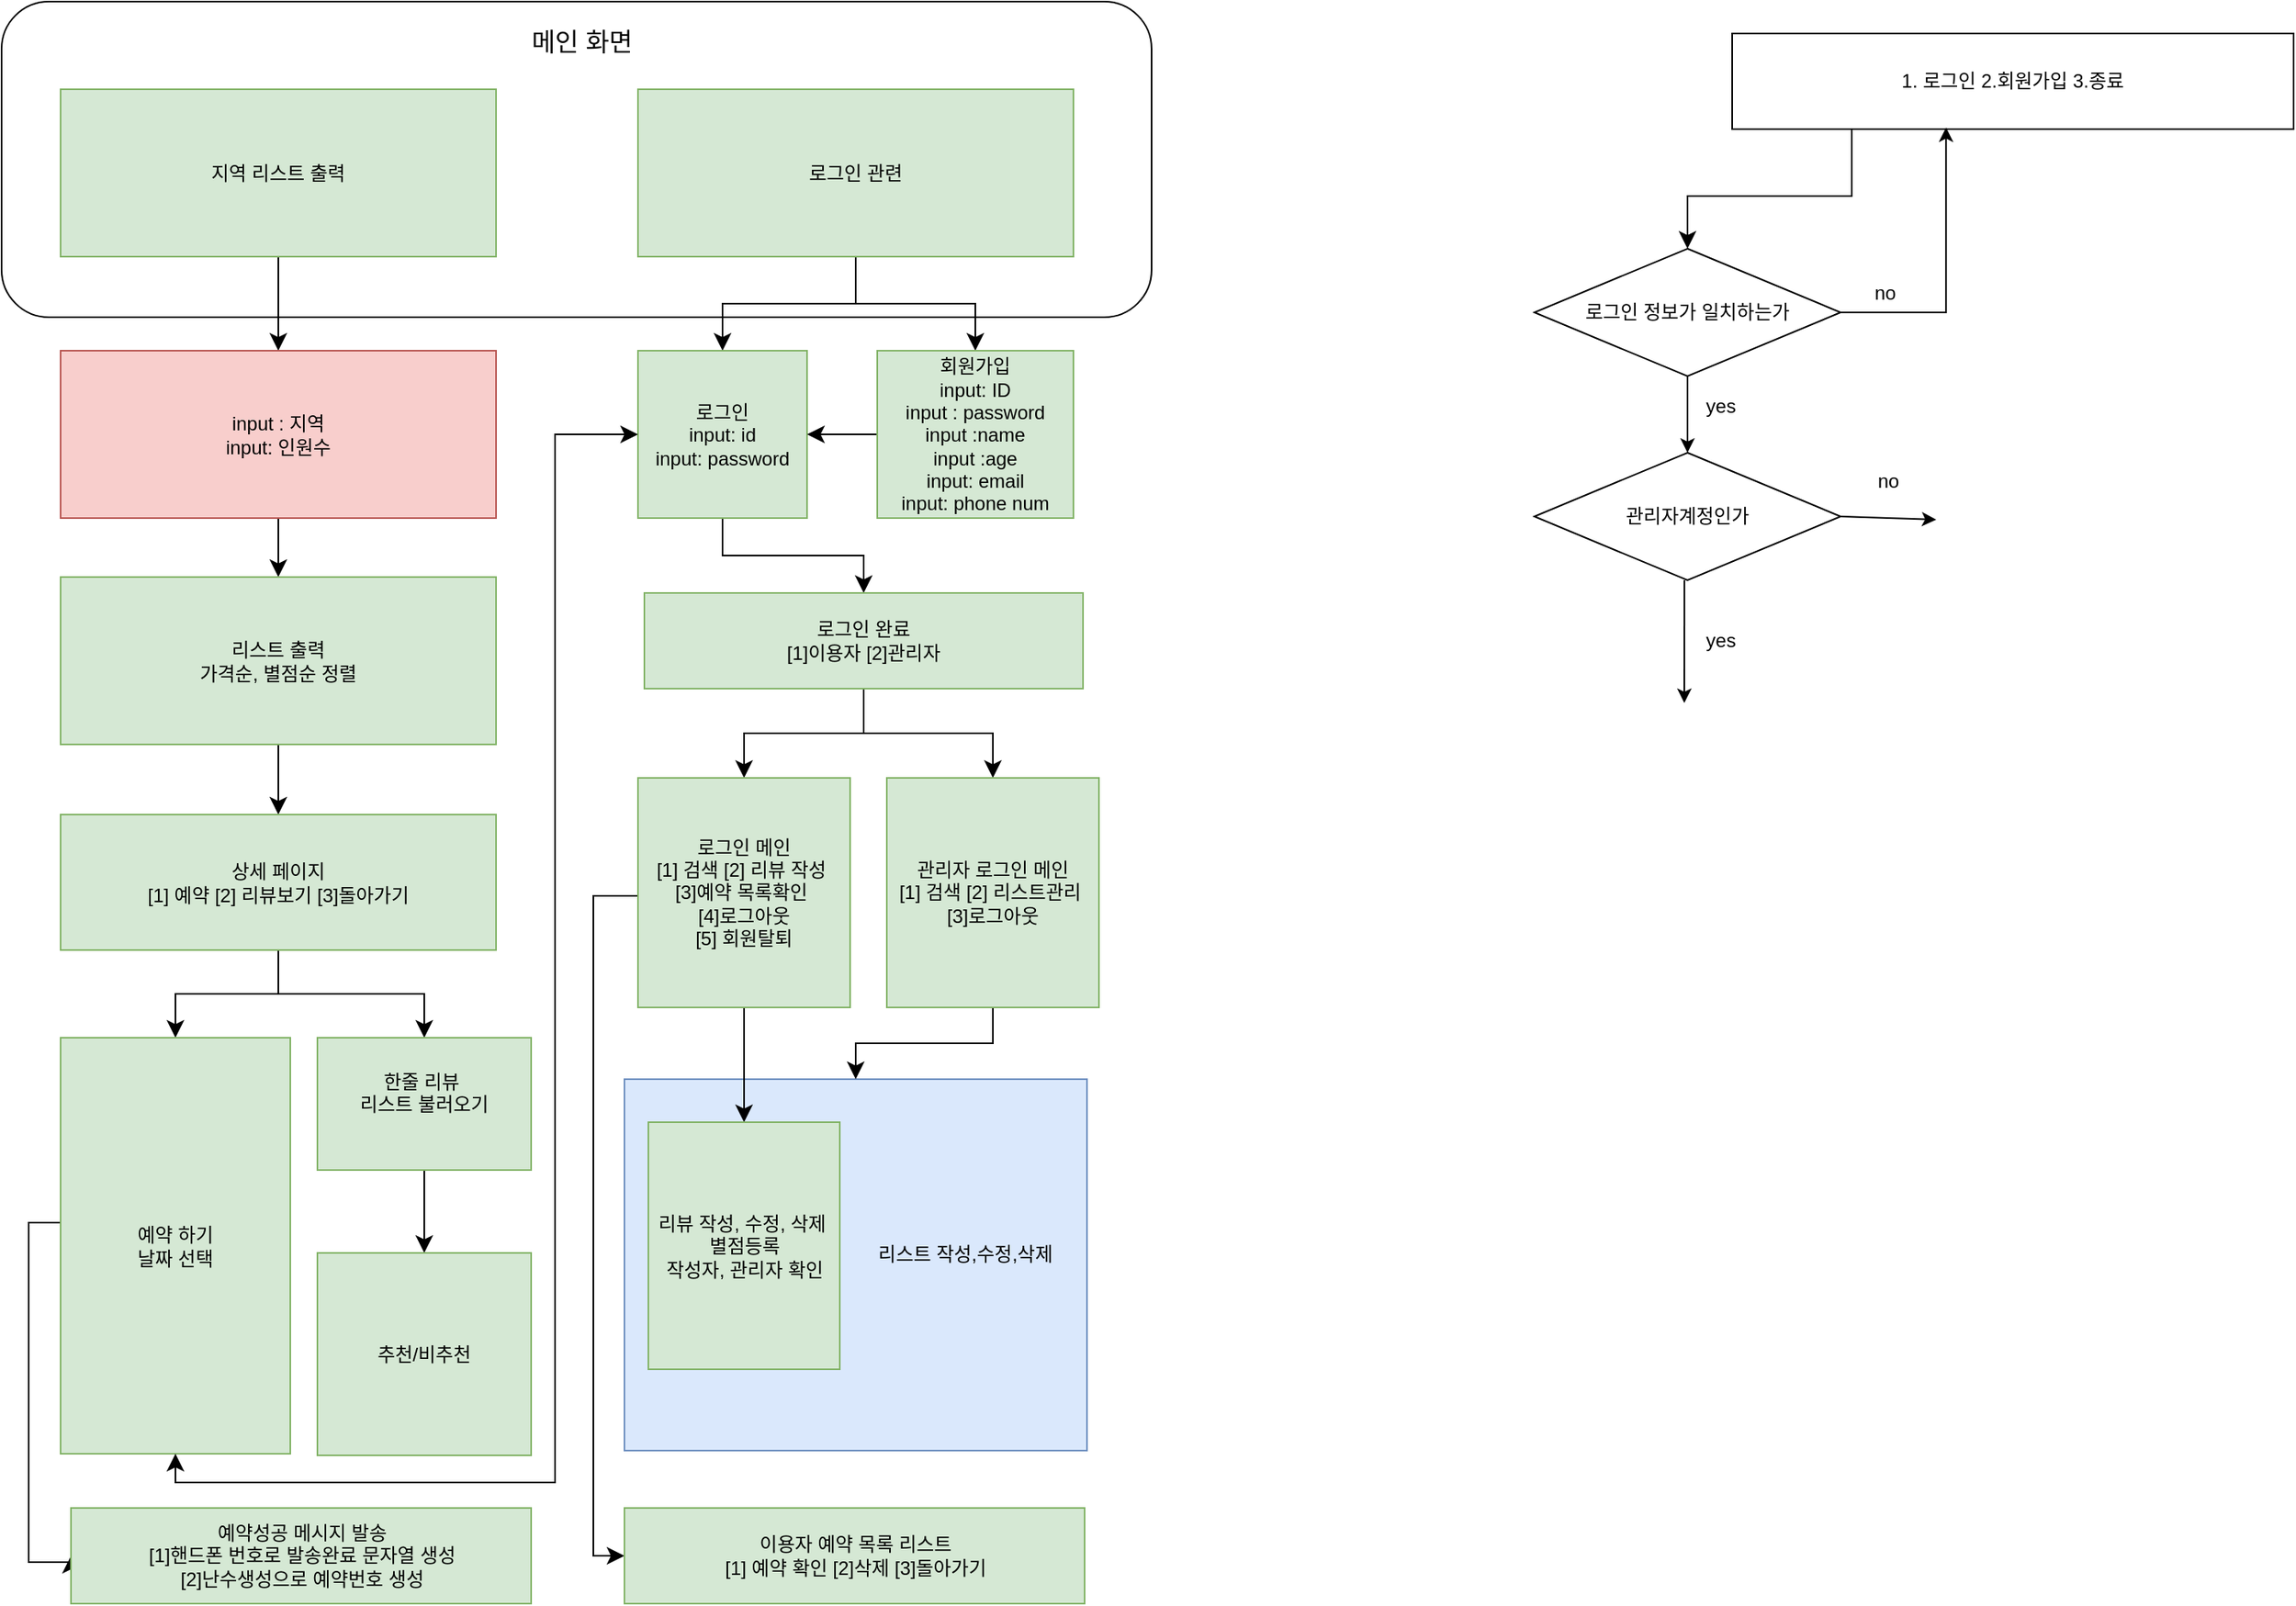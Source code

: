 <mxfile version="24.8.0">
  <diagram name="페이지-1" id="jO7z1dyCeIapQeeWM0qE">
    <mxGraphModel dx="1834" dy="1180" grid="0" gridSize="10" guides="1" tooltips="1" connect="1" arrows="1" fold="1" page="0" pageScale="1" pageWidth="827" pageHeight="1169" math="0" shadow="0">
      <root>
        <mxCell id="0" />
        <mxCell id="1" parent="0" />
        <mxCell id="dWjAk6hpG_CuCAJiAuPZ-34" value="&amp;nbsp; &amp;nbsp; &amp;nbsp; &amp;nbsp; &amp;nbsp; &amp;nbsp; &amp;nbsp; &amp;nbsp; &amp;nbsp; &amp;nbsp; &amp;nbsp; &amp;nbsp; &amp;nbsp; &amp;nbsp; &amp;nbsp; &amp;nbsp; &amp;nbsp; &amp;nbsp; &amp;nbsp; &amp;nbsp; &amp;nbsp; 리스트 작성,수정,삭제&amp;nbsp;&lt;div&gt;&amp;nbsp; &amp;nbsp; &amp;nbsp; &amp;nbsp; &amp;nbsp; &amp;nbsp; &amp;nbsp; &amp;nbsp; &amp;nbsp; &amp;nbsp; &amp;nbsp; &amp;nbsp; &amp;nbsp; &amp;nbsp; &amp;nbsp; &amp;nbsp; &amp;nbsp; &amp;nbsp; &amp;nbsp; &amp;nbsp; &amp;nbsp;&lt;/div&gt;" style="rounded=0;whiteSpace=wrap;html=1;fillColor=#dae8fc;strokeColor=#6c8ebf;" parent="1" vertex="1">
          <mxGeometry x="80.5" y="633" width="290" height="233" as="geometry" />
        </mxCell>
        <mxCell id="dWjAk6hpG_CuCAJiAuPZ-11" value="" style="rounded=1;whiteSpace=wrap;html=1;" parent="1" vertex="1">
          <mxGeometry x="-310" y="-43" width="721" height="198" as="geometry" />
        </mxCell>
        <mxCell id="dWjAk6hpG_CuCAJiAuPZ-8" value="" style="edgeStyle=none;curved=1;rounded=0;orthogonalLoop=1;jettySize=auto;html=1;fontSize=12;startSize=8;endSize=8;" parent="1" source="dWjAk6hpG_CuCAJiAuPZ-4" target="dWjAk6hpG_CuCAJiAuPZ-7" edge="1">
          <mxGeometry relative="1" as="geometry" />
        </mxCell>
        <mxCell id="dWjAk6hpG_CuCAJiAuPZ-4" value="지역 리스트 출력" style="rounded=0;whiteSpace=wrap;html=1;fillColor=#d5e8d4;strokeColor=#82b366;" parent="1" vertex="1">
          <mxGeometry x="-273" y="12" width="273" height="105" as="geometry" />
        </mxCell>
        <mxCell id="dWjAk6hpG_CuCAJiAuPZ-36" style="edgeStyle=orthogonalEdgeStyle;rounded=0;orthogonalLoop=1;jettySize=auto;html=1;entryX=0.5;entryY=0;entryDx=0;entryDy=0;fontSize=12;startSize=8;endSize=8;" parent="1" source="dWjAk6hpG_CuCAJiAuPZ-6" target="dWjAk6hpG_CuCAJiAuPZ-13" edge="1">
          <mxGeometry relative="1" as="geometry" />
        </mxCell>
        <mxCell id="dWjAk6hpG_CuCAJiAuPZ-37" style="edgeStyle=orthogonalEdgeStyle;rounded=0;orthogonalLoop=1;jettySize=auto;html=1;entryX=0.5;entryY=0;entryDx=0;entryDy=0;fontSize=12;startSize=8;endSize=8;" parent="1" source="dWjAk6hpG_CuCAJiAuPZ-6" target="dWjAk6hpG_CuCAJiAuPZ-14" edge="1">
          <mxGeometry relative="1" as="geometry" />
        </mxCell>
        <mxCell id="dWjAk6hpG_CuCAJiAuPZ-6" value="로그인 관련" style="rounded=0;whiteSpace=wrap;html=1;fillColor=#d5e8d4;strokeColor=#82b366;" parent="1" vertex="1">
          <mxGeometry x="89" y="12" width="273" height="105" as="geometry" />
        </mxCell>
        <mxCell id="dWjAk6hpG_CuCAJiAuPZ-10" value="" style="edgeStyle=none;curved=1;rounded=0;orthogonalLoop=1;jettySize=auto;html=1;fontSize=12;startSize=8;endSize=8;" parent="1" source="dWjAk6hpG_CuCAJiAuPZ-7" target="dWjAk6hpG_CuCAJiAuPZ-9" edge="1">
          <mxGeometry relative="1" as="geometry" />
        </mxCell>
        <mxCell id="dWjAk6hpG_CuCAJiAuPZ-7" value="input : 지역&lt;div&gt;input: 인원수&lt;/div&gt;" style="rounded=0;whiteSpace=wrap;html=1;fillColor=#f8cecc;strokeColor=#b85450;" parent="1" vertex="1">
          <mxGeometry x="-273" y="176" width="273" height="105" as="geometry" />
        </mxCell>
        <mxCell id="dWjAk6hpG_CuCAJiAuPZ-27" value="" style="edgeStyle=none;curved=1;rounded=0;orthogonalLoop=1;jettySize=auto;html=1;fontSize=12;startSize=8;endSize=8;" parent="1" source="dWjAk6hpG_CuCAJiAuPZ-9" target="dWjAk6hpG_CuCAJiAuPZ-16" edge="1">
          <mxGeometry relative="1" as="geometry" />
        </mxCell>
        <mxCell id="dWjAk6hpG_CuCAJiAuPZ-9" value="리스트 출력&lt;div&gt;가격순, 별점순 정렬&lt;/div&gt;" style="rounded=0;whiteSpace=wrap;html=1;fillColor=#d5e8d4;strokeColor=#82b366;" parent="1" vertex="1">
          <mxGeometry x="-273" y="318" width="273" height="105" as="geometry" />
        </mxCell>
        <mxCell id="dWjAk6hpG_CuCAJiAuPZ-12" value="메인 화면" style="text;html=1;align=center;verticalAlign=middle;whiteSpace=wrap;rounded=0;fontSize=16;" parent="1" vertex="1">
          <mxGeometry x="-54" y="-33" width="216" height="30" as="geometry" />
        </mxCell>
        <mxCell id="dWjAk6hpG_CuCAJiAuPZ-29" style="edgeStyle=orthogonalEdgeStyle;rounded=0;orthogonalLoop=1;jettySize=auto;html=1;entryX=0.5;entryY=0;entryDx=0;entryDy=0;fontSize=12;startSize=8;endSize=8;" parent="1" source="dWjAk6hpG_CuCAJiAuPZ-13" target="dWjAk6hpG_CuCAJiAuPZ-15" edge="1">
          <mxGeometry relative="1" as="geometry" />
        </mxCell>
        <mxCell id="dWjAk6hpG_CuCAJiAuPZ-13" value="로그인&lt;div&gt;input: id&lt;/div&gt;&lt;div&gt;input: password&lt;/div&gt;" style="rounded=0;whiteSpace=wrap;html=1;fillColor=#d5e8d4;strokeColor=#82b366;" parent="1" vertex="1">
          <mxGeometry x="89" y="176" width="106" height="105" as="geometry" />
        </mxCell>
        <mxCell id="dWjAk6hpG_CuCAJiAuPZ-30" value="" style="edgeStyle=none;curved=1;rounded=0;orthogonalLoop=1;jettySize=auto;html=1;fontSize=12;startSize=8;endSize=8;" parent="1" source="dWjAk6hpG_CuCAJiAuPZ-14" target="dWjAk6hpG_CuCAJiAuPZ-13" edge="1">
          <mxGeometry relative="1" as="geometry" />
        </mxCell>
        <mxCell id="dWjAk6hpG_CuCAJiAuPZ-14" value="회원가입&lt;div&gt;&lt;div&gt;input: ID&lt;br&gt;&lt;/div&gt;&lt;div&gt;input : password&lt;/div&gt;&lt;div&gt;input :name&lt;/div&gt;&lt;div&gt;input :age&lt;br&gt;&lt;/div&gt;&lt;div&gt;input: email&lt;br&gt;&lt;/div&gt;&lt;div&gt;input: phone num&lt;/div&gt;&lt;/div&gt;" style="rounded=0;whiteSpace=wrap;html=1;fillColor=#d5e8d4;strokeColor=#82b366;" parent="1" vertex="1">
          <mxGeometry x="239" y="176" width="123" height="105" as="geometry" />
        </mxCell>
        <mxCell id="dWjAk6hpG_CuCAJiAuPZ-31" style="edgeStyle=orthogonalEdgeStyle;rounded=0;orthogonalLoop=1;jettySize=auto;html=1;entryX=0.5;entryY=0;entryDx=0;entryDy=0;fontSize=12;startSize=8;endSize=8;" parent="1" source="dWjAk6hpG_CuCAJiAuPZ-15" target="dWjAk6hpG_CuCAJiAuPZ-17" edge="1">
          <mxGeometry relative="1" as="geometry" />
        </mxCell>
        <mxCell id="dWjAk6hpG_CuCAJiAuPZ-32" style="edgeStyle=orthogonalEdgeStyle;rounded=0;orthogonalLoop=1;jettySize=auto;html=1;entryX=0.5;entryY=0;entryDx=0;entryDy=0;fontSize=12;startSize=8;endSize=8;" parent="1" source="dWjAk6hpG_CuCAJiAuPZ-15" target="dWjAk6hpG_CuCAJiAuPZ-24" edge="1">
          <mxGeometry relative="1" as="geometry" />
        </mxCell>
        <mxCell id="dWjAk6hpG_CuCAJiAuPZ-15" value="로그인 완료&lt;div&gt;[1]이용자 [2]관리자&lt;/div&gt;" style="rounded=0;whiteSpace=wrap;html=1;fillColor=#d5e8d4;strokeColor=#82b366;" parent="1" vertex="1">
          <mxGeometry x="93" y="328" width="275" height="60" as="geometry" />
        </mxCell>
        <mxCell id="dWjAk6hpG_CuCAJiAuPZ-23" value="" style="edgeStyle=orthogonalEdgeStyle;rounded=0;orthogonalLoop=1;jettySize=auto;html=1;fontSize=12;startSize=8;endSize=8;" parent="1" source="dWjAk6hpG_CuCAJiAuPZ-16" target="dWjAk6hpG_CuCAJiAuPZ-20" edge="1">
          <mxGeometry relative="1" as="geometry" />
        </mxCell>
        <mxCell id="dWjAk6hpG_CuCAJiAuPZ-26" style="edgeStyle=orthogonalEdgeStyle;rounded=0;orthogonalLoop=1;jettySize=auto;html=1;entryX=0.5;entryY=0;entryDx=0;entryDy=0;fontSize=12;startSize=8;endSize=8;" parent="1" source="dWjAk6hpG_CuCAJiAuPZ-16" target="dWjAk6hpG_CuCAJiAuPZ-19" edge="1">
          <mxGeometry relative="1" as="geometry" />
        </mxCell>
        <mxCell id="dWjAk6hpG_CuCAJiAuPZ-16" value="상세 페이지&lt;div&gt;[1] 예약 [2] 리뷰보기 [3]돌아가기&lt;/div&gt;" style="rounded=0;whiteSpace=wrap;html=1;fillColor=#d5e8d4;strokeColor=#82b366;" parent="1" vertex="1">
          <mxGeometry x="-273" y="467" width="273" height="85" as="geometry" />
        </mxCell>
        <mxCell id="dWjAk6hpG_CuCAJiAuPZ-33" value="" style="edgeStyle=none;curved=1;rounded=0;orthogonalLoop=1;jettySize=auto;html=1;fontSize=12;startSize=8;endSize=8;" parent="1" source="dWjAk6hpG_CuCAJiAuPZ-17" target="dWjAk6hpG_CuCAJiAuPZ-21" edge="1">
          <mxGeometry relative="1" as="geometry" />
        </mxCell>
        <mxCell id="dWjAk6hpG_CuCAJiAuPZ-44" style="edgeStyle=orthogonalEdgeStyle;rounded=0;orthogonalLoop=1;jettySize=auto;html=1;entryX=0;entryY=0.5;entryDx=0;entryDy=0;fontSize=12;startSize=8;endSize=8;exitX=0;exitY=0.5;exitDx=0;exitDy=0;" parent="1" source="dWjAk6hpG_CuCAJiAuPZ-17" target="dWjAk6hpG_CuCAJiAuPZ-43" edge="1">
          <mxGeometry relative="1" as="geometry">
            <Array as="points">
              <mxPoint x="89" y="518" />
              <mxPoint x="61" y="518" />
              <mxPoint x="61" y="932" />
            </Array>
          </mxGeometry>
        </mxCell>
        <mxCell id="dWjAk6hpG_CuCAJiAuPZ-17" value="로그인 메인&lt;div&gt;[1] 검색 [2] 리뷰 작성&amp;nbsp;&lt;/div&gt;&lt;div&gt;[3]예약 목록확인&amp;nbsp;&lt;/div&gt;&lt;div&gt;[4]로그아웃&lt;/div&gt;&lt;div&gt;[5] 회원탈퇴&lt;/div&gt;" style="rounded=0;whiteSpace=wrap;html=1;fillColor=#d5e8d4;strokeColor=#82b366;" parent="1" vertex="1">
          <mxGeometry x="89" y="444" width="133" height="144" as="geometry" />
        </mxCell>
        <mxCell id="dWjAk6hpG_CuCAJiAuPZ-46" style="edgeStyle=orthogonalEdgeStyle;rounded=0;orthogonalLoop=1;jettySize=auto;html=1;entryX=0;entryY=0.5;entryDx=0;entryDy=0;fontSize=12;startSize=8;endSize=8;" parent="1" source="dWjAk6hpG_CuCAJiAuPZ-19" target="dWjAk6hpG_CuCAJiAuPZ-45" edge="1">
          <mxGeometry relative="1" as="geometry">
            <Array as="points">
              <mxPoint x="-293" y="723" />
              <mxPoint x="-293" y="936" />
            </Array>
          </mxGeometry>
        </mxCell>
        <mxCell id="dWjAk6hpG_CuCAJiAuPZ-19" value="예약 하기&lt;div&gt;날짜 선택&lt;/div&gt;" style="rounded=0;whiteSpace=wrap;html=1;fillColor=#d5e8d4;strokeColor=#82b366;" parent="1" vertex="1">
          <mxGeometry x="-273" y="607" width="144" height="261" as="geometry" />
        </mxCell>
        <mxCell id="dWjAk6hpG_CuCAJiAuPZ-39" style="edgeStyle=none;curved=1;rounded=0;orthogonalLoop=1;jettySize=auto;html=1;entryX=0.5;entryY=0;entryDx=0;entryDy=0;fontSize=12;startSize=8;endSize=8;" parent="1" source="dWjAk6hpG_CuCAJiAuPZ-20" target="dWjAk6hpG_CuCAJiAuPZ-38" edge="1">
          <mxGeometry relative="1" as="geometry" />
        </mxCell>
        <mxCell id="dWjAk6hpG_CuCAJiAuPZ-20" value="한줄 리뷰&amp;nbsp;&lt;div&gt;리&lt;span style=&quot;background-color: initial;&quot;&gt;스트 불러오기&lt;/span&gt;&lt;div&gt;&lt;div&gt;&lt;br&gt;&lt;/div&gt;&lt;/div&gt;&lt;/div&gt;" style="rounded=0;whiteSpace=wrap;html=1;fillColor=#d5e8d4;strokeColor=#82b366;" parent="1" vertex="1">
          <mxGeometry x="-112" y="607" width="134" height="83" as="geometry" />
        </mxCell>
        <mxCell id="dWjAk6hpG_CuCAJiAuPZ-21" value="리뷰 작성, 수정, 삭제&amp;nbsp;&lt;div&gt;별점등록&lt;/div&gt;&lt;div&gt;작성자, 관리자 확인&lt;/div&gt;" style="rounded=0;whiteSpace=wrap;html=1;fillColor=#d5e8d4;strokeColor=#82b366;" parent="1" vertex="1">
          <mxGeometry x="95.5" y="660" width="120" height="155" as="geometry" />
        </mxCell>
        <mxCell id="dWjAk6hpG_CuCAJiAuPZ-35" value="" style="edgeStyle=orthogonalEdgeStyle;rounded=0;orthogonalLoop=1;jettySize=auto;html=1;fontSize=12;startSize=8;endSize=8;" parent="1" source="dWjAk6hpG_CuCAJiAuPZ-24" target="dWjAk6hpG_CuCAJiAuPZ-34" edge="1">
          <mxGeometry relative="1" as="geometry" />
        </mxCell>
        <mxCell id="dWjAk6hpG_CuCAJiAuPZ-24" value="관리자 로그인 메인&lt;div&gt;[1] 검색 [2] 리스트관리&amp;nbsp; [3]로그아웃&lt;/div&gt;" style="rounded=0;whiteSpace=wrap;html=1;fillColor=#d5e8d4;strokeColor=#82b366;" parent="1" vertex="1">
          <mxGeometry x="245" y="444" width="133" height="144" as="geometry" />
        </mxCell>
        <mxCell id="dWjAk6hpG_CuCAJiAuPZ-38" value="&lt;div&gt;&lt;div&gt;추천/비추천&lt;/div&gt;&lt;/div&gt;" style="rounded=0;whiteSpace=wrap;html=1;fillColor=#d5e8d4;strokeColor=#82b366;" parent="1" vertex="1">
          <mxGeometry x="-112" y="742" width="134" height="127" as="geometry" />
        </mxCell>
        <mxCell id="dWjAk6hpG_CuCAJiAuPZ-41" value="" style="endArrow=classic;startArrow=classic;html=1;rounded=0;fontSize=12;startSize=8;endSize=8;exitX=0.5;exitY=1;exitDx=0;exitDy=0;entryX=0;entryY=0.5;entryDx=0;entryDy=0;edgeStyle=orthogonalEdgeStyle;" parent="1" source="dWjAk6hpG_CuCAJiAuPZ-19" target="dWjAk6hpG_CuCAJiAuPZ-13" edge="1">
          <mxGeometry width="50" height="50" relative="1" as="geometry">
            <mxPoint x="370" y="587" as="sourcePoint" />
            <mxPoint x="420" y="537" as="targetPoint" />
            <Array as="points">
              <mxPoint x="-201" y="886" />
              <mxPoint x="37" y="886" />
              <mxPoint x="37" y="229" />
            </Array>
          </mxGeometry>
        </mxCell>
        <mxCell id="dWjAk6hpG_CuCAJiAuPZ-42" style="edgeStyle=none;curved=1;rounded=0;orthogonalLoop=1;jettySize=auto;html=1;exitX=0.5;exitY=0;exitDx=0;exitDy=0;fontSize=12;startSize=8;endSize=8;" parent="1" source="dWjAk6hpG_CuCAJiAuPZ-21" target="dWjAk6hpG_CuCAJiAuPZ-21" edge="1">
          <mxGeometry relative="1" as="geometry" />
        </mxCell>
        <mxCell id="dWjAk6hpG_CuCAJiAuPZ-43" value="이용자 예약 목록 리스트&lt;div&gt;[1] 예약 확인 [2]삭제 [3]돌아가기&lt;/div&gt;" style="rounded=0;whiteSpace=wrap;html=1;fillColor=#d5e8d4;strokeColor=#82b366;" parent="1" vertex="1">
          <mxGeometry x="80.5" y="902" width="288.5" height="60" as="geometry" />
        </mxCell>
        <mxCell id="dWjAk6hpG_CuCAJiAuPZ-45" value="예약성공 메시지 발송&lt;div&gt;[1]핸드폰 번호로 발송완료 문자열 생성&lt;br&gt;[2]난수생성으로 예약번호 생성&lt;/div&gt;" style="rounded=0;whiteSpace=wrap;html=1;fillColor=#d5e8d4;strokeColor=#82b366;" parent="1" vertex="1">
          <mxGeometry x="-266.5" y="902" width="288.5" height="60" as="geometry" />
        </mxCell>
        <mxCell id="w3Ro1E21E2H8l9tgU71c-4" style="edgeStyle=orthogonalEdgeStyle;rounded=0;orthogonalLoop=1;jettySize=auto;html=1;fontSize=12;startSize=8;endSize=8;entryX=0.5;entryY=0;entryDx=0;entryDy=0;" parent="1" source="w3Ro1E21E2H8l9tgU71c-2" target="w3Ro1E21E2H8l9tgU71c-6" edge="1">
          <mxGeometry relative="1" as="geometry">
            <mxPoint x="738" y="112" as="targetPoint" />
            <Array as="points">
              <mxPoint x="850" y="79" />
              <mxPoint x="747" y="79" />
            </Array>
          </mxGeometry>
        </mxCell>
        <mxCell id="w3Ro1E21E2H8l9tgU71c-2" value="1. 로그인 2.회원가입 3.종료" style="rounded=0;whiteSpace=wrap;html=1;" parent="1" vertex="1">
          <mxGeometry x="775" y="-23" width="352" height="60" as="geometry" />
        </mxCell>
        <mxCell id="w3Ro1E21E2H8l9tgU71c-6" value="로그인 정보가 일치하는가" style="rhombus;whiteSpace=wrap;html=1;" parent="1" vertex="1">
          <mxGeometry x="651" y="112" width="192" height="80" as="geometry" />
        </mxCell>
        <mxCell id="v8jQzw-NbdLlAFEhNXOF-1" value="" style="endArrow=classic;html=1;rounded=0;exitX=0.5;exitY=1;exitDx=0;exitDy=0;entryX=0.5;entryY=0;entryDx=0;entryDy=0;" edge="1" parent="1" source="w3Ro1E21E2H8l9tgU71c-6" target="v8jQzw-NbdLlAFEhNXOF-7">
          <mxGeometry width="50" height="50" relative="1" as="geometry">
            <mxPoint x="836" y="346" as="sourcePoint" />
            <mxPoint x="747" y="244" as="targetPoint" />
          </mxGeometry>
        </mxCell>
        <mxCell id="v8jQzw-NbdLlAFEhNXOF-3" value="" style="endArrow=classic;html=1;rounded=0;exitX=1;exitY=0.5;exitDx=0;exitDy=0;entryX=0.381;entryY=0.983;entryDx=0;entryDy=0;entryPerimeter=0;edgeStyle=orthogonalEdgeStyle;" edge="1" parent="1" source="w3Ro1E21E2H8l9tgU71c-6" target="w3Ro1E21E2H8l9tgU71c-2">
          <mxGeometry width="50" height="50" relative="1" as="geometry">
            <mxPoint x="844" y="150" as="sourcePoint" />
            <mxPoint x="915" y="114" as="targetPoint" />
          </mxGeometry>
        </mxCell>
        <mxCell id="v8jQzw-NbdLlAFEhNXOF-4" value="no" style="text;html=1;align=center;verticalAlign=middle;whiteSpace=wrap;rounded=0;" vertex="1" parent="1">
          <mxGeometry x="841" y="125" width="60" height="30" as="geometry" />
        </mxCell>
        <mxCell id="v8jQzw-NbdLlAFEhNXOF-5" value="yes" style="text;html=1;align=center;verticalAlign=middle;whiteSpace=wrap;rounded=0;" vertex="1" parent="1">
          <mxGeometry x="738" y="196" width="60" height="30" as="geometry" />
        </mxCell>
        <mxCell id="v8jQzw-NbdLlAFEhNXOF-7" value="관리자계정인가" style="rhombus;whiteSpace=wrap;html=1;" vertex="1" parent="1">
          <mxGeometry x="651" y="240" width="192" height="80" as="geometry" />
        </mxCell>
        <mxCell id="v8jQzw-NbdLlAFEhNXOF-8" value="" style="endArrow=classic;html=1;rounded=0;exitX=0.49;exitY=1;exitDx=0;exitDy=0;exitPerimeter=0;" edge="1" parent="1" source="v8jQzw-NbdLlAFEhNXOF-7">
          <mxGeometry width="50" height="50" relative="1" as="geometry">
            <mxPoint x="836" y="446" as="sourcePoint" />
            <mxPoint x="745" y="397" as="targetPoint" />
          </mxGeometry>
        </mxCell>
        <mxCell id="v8jQzw-NbdLlAFEhNXOF-9" value="" style="endArrow=classic;html=1;rounded=0;exitX=1;exitY=0.5;exitDx=0;exitDy=0;" edge="1" parent="1" source="v8jQzw-NbdLlAFEhNXOF-7">
          <mxGeometry width="50" height="50" relative="1" as="geometry">
            <mxPoint x="836" y="446" as="sourcePoint" />
            <mxPoint x="903" y="282" as="targetPoint" />
          </mxGeometry>
        </mxCell>
        <mxCell id="v8jQzw-NbdLlAFEhNXOF-10" value="yes" style="text;html=1;align=center;verticalAlign=middle;whiteSpace=wrap;rounded=0;" vertex="1" parent="1">
          <mxGeometry x="738" y="343" width="60" height="30" as="geometry" />
        </mxCell>
        <mxCell id="v8jQzw-NbdLlAFEhNXOF-11" value="no" style="text;html=1;align=center;verticalAlign=middle;whiteSpace=wrap;rounded=0;" vertex="1" parent="1">
          <mxGeometry x="843" y="243" width="60" height="30" as="geometry" />
        </mxCell>
      </root>
    </mxGraphModel>
  </diagram>
</mxfile>
